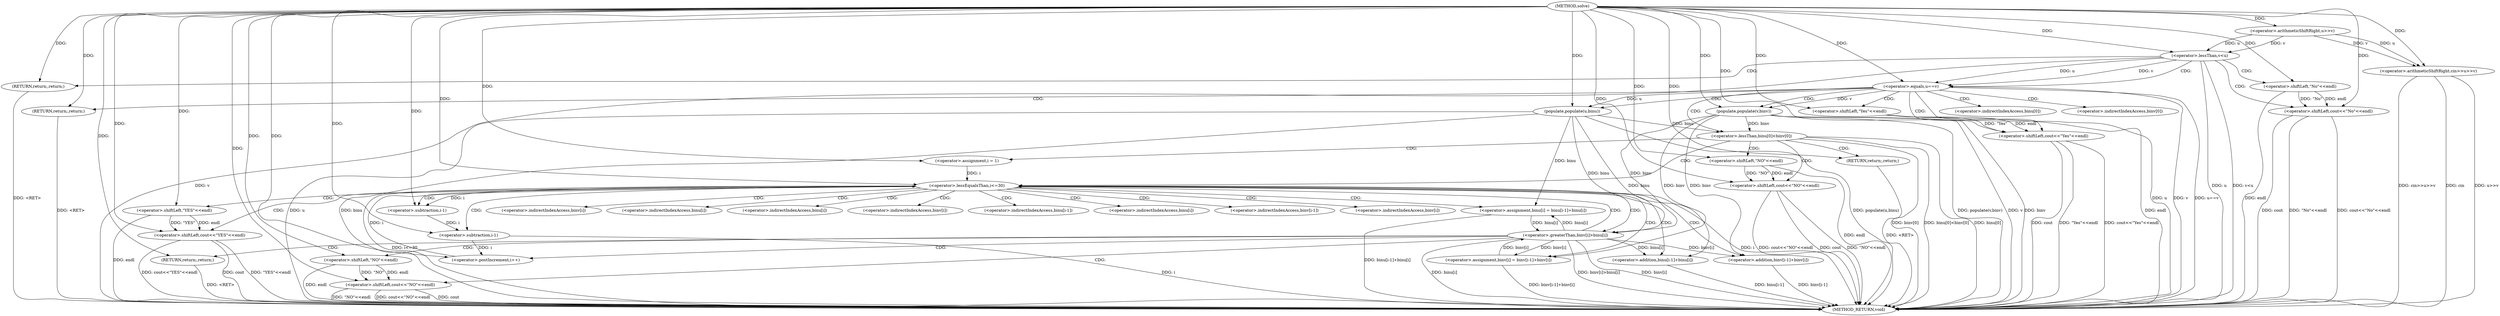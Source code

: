 digraph "solve" {  
"1000244" [label = "(METHOD,solve)" ]
"1000355" [label = "(METHOD_RETURN,void)" ]
"1000248" [label = "(<operator>.arithmeticShiftRight,cin>>u>>v)" ]
"1000277" [label = "(populate,populate(u,binu))" ]
"1000280" [label = "(populate,populate(v,binv))" ]
"1000350" [label = "(<operator>.shiftLeft,cout<<\"YES\"<<endl)" ]
"1000254" [label = "(<operator>.lessThan,v<u)" ]
"1000265" [label = "(<operator>.equals,u==v)" ]
"1000284" [label = "(<operator>.lessThan,binu[0]<binv[0])" ]
"1000300" [label = "(<operator>.assignment,i = 1)" ]
"1000303" [label = "(<operator>.lessEqualsThan,i<=30)" ]
"1000306" [label = "(<operator>.postIncrement,i++)" ]
"1000250" [label = "(<operator>.arithmeticShiftRight,u>>v)" ]
"1000258" [label = "(<operator>.shiftLeft,cout<<\"No\"<<endl)" ]
"1000263" [label = "(RETURN,return;,return;)" ]
"1000269" [label = "(<operator>.shiftLeft,cout<<\"Yes\"<<endl)" ]
"1000274" [label = "(RETURN,return;,return;)" ]
"1000292" [label = "(<operator>.shiftLeft,cout<<\"NO\"<<endl)" ]
"1000297" [label = "(RETURN,return;,return;)" ]
"1000309" [label = "(<operator>.assignment,binu[i] = binu[i-1]+binu[i])" ]
"1000322" [label = "(<operator>.assignment,binv[i] = binv[i-1]+binv[i])" ]
"1000352" [label = "(<operator>.shiftLeft,\"YES\"<<endl)" ]
"1000336" [label = "(<operator>.greaterThan,binv[i]>binu[i])" ]
"1000260" [label = "(<operator>.shiftLeft,\"No\"<<endl)" ]
"1000271" [label = "(<operator>.shiftLeft,\"Yes\"<<endl)" ]
"1000294" [label = "(<operator>.shiftLeft,\"NO\"<<endl)" ]
"1000313" [label = "(<operator>.addition,binu[i-1]+binu[i])" ]
"1000326" [label = "(<operator>.addition,binv[i-1]+binv[i])" ]
"1000344" [label = "(<operator>.shiftLeft,cout<<\"NO\"<<endl)" ]
"1000349" [label = "(RETURN,return;,return;)" ]
"1000316" [label = "(<operator>.subtraction,i-1)" ]
"1000329" [label = "(<operator>.subtraction,i-1)" ]
"1000346" [label = "(<operator>.shiftLeft,\"NO\"<<endl)" ]
"1000285" [label = "(<operator>.indirectIndexAccess,binu[0])" ]
"1000288" [label = "(<operator>.indirectIndexAccess,binv[0])" ]
"1000310" [label = "(<operator>.indirectIndexAccess,binu[i])" ]
"1000323" [label = "(<operator>.indirectIndexAccess,binv[i])" ]
"1000314" [label = "(<operator>.indirectIndexAccess,binu[i-1])" ]
"1000319" [label = "(<operator>.indirectIndexAccess,binu[i])" ]
"1000327" [label = "(<operator>.indirectIndexAccess,binv[i-1])" ]
"1000332" [label = "(<operator>.indirectIndexAccess,binv[i])" ]
"1000337" [label = "(<operator>.indirectIndexAccess,binv[i])" ]
"1000340" [label = "(<operator>.indirectIndexAccess,binu[i])" ]
  "1000263" -> "1000355"  [ label = "DDG: <RET>"] 
  "1000349" -> "1000355"  [ label = "DDG: <RET>"] 
  "1000297" -> "1000355"  [ label = "DDG: <RET>"] 
  "1000248" -> "1000355"  [ label = "DDG: u>>v"] 
  "1000248" -> "1000355"  [ label = "DDG: cin>>u>>v"] 
  "1000254" -> "1000355"  [ label = "DDG: v"] 
  "1000254" -> "1000355"  [ label = "DDG: u"] 
  "1000254" -> "1000355"  [ label = "DDG: v<u"] 
  "1000265" -> "1000355"  [ label = "DDG: u"] 
  "1000265" -> "1000355"  [ label = "DDG: v"] 
  "1000265" -> "1000355"  [ label = "DDG: u==v"] 
  "1000277" -> "1000355"  [ label = "DDG: u"] 
  "1000277" -> "1000355"  [ label = "DDG: binu"] 
  "1000277" -> "1000355"  [ label = "DDG: populate(u,binu)"] 
  "1000280" -> "1000355"  [ label = "DDG: v"] 
  "1000280" -> "1000355"  [ label = "DDG: binv"] 
  "1000280" -> "1000355"  [ label = "DDG: populate(v,binv)"] 
  "1000284" -> "1000355"  [ label = "DDG: binu[0]"] 
  "1000284" -> "1000355"  [ label = "DDG: binv[0]"] 
  "1000284" -> "1000355"  [ label = "DDG: binu[0]<binv[0]"] 
  "1000303" -> "1000355"  [ label = "DDG: i"] 
  "1000303" -> "1000355"  [ label = "DDG: i<=30"] 
  "1000350" -> "1000355"  [ label = "DDG: cout"] 
  "1000352" -> "1000355"  [ label = "DDG: endl"] 
  "1000350" -> "1000355"  [ label = "DDG: \"YES\"<<endl"] 
  "1000350" -> "1000355"  [ label = "DDG: cout<<\"YES\"<<endl"] 
  "1000313" -> "1000355"  [ label = "DDG: binu[i-1]"] 
  "1000309" -> "1000355"  [ label = "DDG: binu[i-1]+binu[i]"] 
  "1000329" -> "1000355"  [ label = "DDG: i"] 
  "1000326" -> "1000355"  [ label = "DDG: binv[i-1]"] 
  "1000322" -> "1000355"  [ label = "DDG: binv[i-1]+binv[i]"] 
  "1000336" -> "1000355"  [ label = "DDG: binv[i]"] 
  "1000336" -> "1000355"  [ label = "DDG: binu[i]"] 
  "1000336" -> "1000355"  [ label = "DDG: binv[i]>binu[i]"] 
  "1000344" -> "1000355"  [ label = "DDG: cout"] 
  "1000346" -> "1000355"  [ label = "DDG: endl"] 
  "1000344" -> "1000355"  [ label = "DDG: \"NO\"<<endl"] 
  "1000344" -> "1000355"  [ label = "DDG: cout<<\"NO\"<<endl"] 
  "1000292" -> "1000355"  [ label = "DDG: cout"] 
  "1000294" -> "1000355"  [ label = "DDG: endl"] 
  "1000292" -> "1000355"  [ label = "DDG: \"NO\"<<endl"] 
  "1000292" -> "1000355"  [ label = "DDG: cout<<\"NO\"<<endl"] 
  "1000269" -> "1000355"  [ label = "DDG: cout"] 
  "1000271" -> "1000355"  [ label = "DDG: endl"] 
  "1000269" -> "1000355"  [ label = "DDG: \"Yes\"<<endl"] 
  "1000269" -> "1000355"  [ label = "DDG: cout<<\"Yes\"<<endl"] 
  "1000258" -> "1000355"  [ label = "DDG: cout"] 
  "1000260" -> "1000355"  [ label = "DDG: endl"] 
  "1000258" -> "1000355"  [ label = "DDG: \"No\"<<endl"] 
  "1000258" -> "1000355"  [ label = "DDG: cout<<\"No\"<<endl"] 
  "1000274" -> "1000355"  [ label = "DDG: <RET>"] 
  "1000248" -> "1000355"  [ label = "DDG: cin"] 
  "1000244" -> "1000248"  [ label = "DDG: "] 
  "1000250" -> "1000248"  [ label = "DDG: v"] 
  "1000250" -> "1000248"  [ label = "DDG: u"] 
  "1000265" -> "1000277"  [ label = "DDG: u"] 
  "1000244" -> "1000277"  [ label = "DDG: "] 
  "1000265" -> "1000280"  [ label = "DDG: v"] 
  "1000244" -> "1000280"  [ label = "DDG: "] 
  "1000244" -> "1000300"  [ label = "DDG: "] 
  "1000244" -> "1000350"  [ label = "DDG: "] 
  "1000352" -> "1000350"  [ label = "DDG: endl"] 
  "1000352" -> "1000350"  [ label = "DDG: \"YES\""] 
  "1000244" -> "1000250"  [ label = "DDG: "] 
  "1000250" -> "1000254"  [ label = "DDG: v"] 
  "1000244" -> "1000254"  [ label = "DDG: "] 
  "1000250" -> "1000254"  [ label = "DDG: u"] 
  "1000244" -> "1000263"  [ label = "DDG: "] 
  "1000254" -> "1000265"  [ label = "DDG: u"] 
  "1000244" -> "1000265"  [ label = "DDG: "] 
  "1000254" -> "1000265"  [ label = "DDG: v"] 
  "1000244" -> "1000274"  [ label = "DDG: "] 
  "1000277" -> "1000284"  [ label = "DDG: binu"] 
  "1000280" -> "1000284"  [ label = "DDG: binv"] 
  "1000244" -> "1000297"  [ label = "DDG: "] 
  "1000300" -> "1000303"  [ label = "DDG: i"] 
  "1000306" -> "1000303"  [ label = "DDG: i"] 
  "1000244" -> "1000303"  [ label = "DDG: "] 
  "1000329" -> "1000306"  [ label = "DDG: i"] 
  "1000244" -> "1000306"  [ label = "DDG: "] 
  "1000277" -> "1000309"  [ label = "DDG: binu"] 
  "1000336" -> "1000309"  [ label = "DDG: binu[i]"] 
  "1000280" -> "1000322"  [ label = "DDG: binv"] 
  "1000336" -> "1000322"  [ label = "DDG: binv[i]"] 
  "1000244" -> "1000352"  [ label = "DDG: "] 
  "1000244" -> "1000258"  [ label = "DDG: "] 
  "1000260" -> "1000258"  [ label = "DDG: \"No\""] 
  "1000260" -> "1000258"  [ label = "DDG: endl"] 
  "1000244" -> "1000269"  [ label = "DDG: "] 
  "1000271" -> "1000269"  [ label = "DDG: endl"] 
  "1000271" -> "1000269"  [ label = "DDG: \"Yes\""] 
  "1000244" -> "1000292"  [ label = "DDG: "] 
  "1000294" -> "1000292"  [ label = "DDG: \"NO\""] 
  "1000294" -> "1000292"  [ label = "DDG: endl"] 
  "1000244" -> "1000260"  [ label = "DDG: "] 
  "1000244" -> "1000271"  [ label = "DDG: "] 
  "1000244" -> "1000294"  [ label = "DDG: "] 
  "1000277" -> "1000313"  [ label = "DDG: binu"] 
  "1000336" -> "1000313"  [ label = "DDG: binu[i]"] 
  "1000280" -> "1000326"  [ label = "DDG: binv"] 
  "1000336" -> "1000326"  [ label = "DDG: binv[i]"] 
  "1000280" -> "1000336"  [ label = "DDG: binv"] 
  "1000322" -> "1000336"  [ label = "DDG: binv[i]"] 
  "1000277" -> "1000336"  [ label = "DDG: binu"] 
  "1000309" -> "1000336"  [ label = "DDG: binu[i]"] 
  "1000244" -> "1000349"  [ label = "DDG: "] 
  "1000244" -> "1000344"  [ label = "DDG: "] 
  "1000346" -> "1000344"  [ label = "DDG: \"NO\""] 
  "1000346" -> "1000344"  [ label = "DDG: endl"] 
  "1000303" -> "1000316"  [ label = "DDG: i"] 
  "1000244" -> "1000316"  [ label = "DDG: "] 
  "1000316" -> "1000329"  [ label = "DDG: i"] 
  "1000244" -> "1000329"  [ label = "DDG: "] 
  "1000244" -> "1000346"  [ label = "DDG: "] 
  "1000254" -> "1000258"  [ label = "CDG: "] 
  "1000254" -> "1000265"  [ label = "CDG: "] 
  "1000254" -> "1000260"  [ label = "CDG: "] 
  "1000254" -> "1000263"  [ label = "CDG: "] 
  "1000265" -> "1000285"  [ label = "CDG: "] 
  "1000265" -> "1000274"  [ label = "CDG: "] 
  "1000265" -> "1000277"  [ label = "CDG: "] 
  "1000265" -> "1000269"  [ label = "CDG: "] 
  "1000265" -> "1000271"  [ label = "CDG: "] 
  "1000265" -> "1000284"  [ label = "CDG: "] 
  "1000265" -> "1000280"  [ label = "CDG: "] 
  "1000265" -> "1000288"  [ label = "CDG: "] 
  "1000284" -> "1000294"  [ label = "CDG: "] 
  "1000284" -> "1000303"  [ label = "CDG: "] 
  "1000284" -> "1000297"  [ label = "CDG: "] 
  "1000284" -> "1000300"  [ label = "CDG: "] 
  "1000284" -> "1000292"  [ label = "CDG: "] 
  "1000303" -> "1000350"  [ label = "CDG: "] 
  "1000303" -> "1000332"  [ label = "CDG: "] 
  "1000303" -> "1000340"  [ label = "CDG: "] 
  "1000303" -> "1000323"  [ label = "CDG: "] 
  "1000303" -> "1000310"  [ label = "CDG: "] 
  "1000303" -> "1000337"  [ label = "CDG: "] 
  "1000303" -> "1000313"  [ label = "CDG: "] 
  "1000303" -> "1000309"  [ label = "CDG: "] 
  "1000303" -> "1000326"  [ label = "CDG: "] 
  "1000303" -> "1000319"  [ label = "CDG: "] 
  "1000303" -> "1000316"  [ label = "CDG: "] 
  "1000303" -> "1000336"  [ label = "CDG: "] 
  "1000303" -> "1000329"  [ label = "CDG: "] 
  "1000303" -> "1000314"  [ label = "CDG: "] 
  "1000303" -> "1000327"  [ label = "CDG: "] 
  "1000303" -> "1000352"  [ label = "CDG: "] 
  "1000303" -> "1000322"  [ label = "CDG: "] 
  "1000336" -> "1000303"  [ label = "CDG: "] 
  "1000336" -> "1000344"  [ label = "CDG: "] 
  "1000336" -> "1000306"  [ label = "CDG: "] 
  "1000336" -> "1000349"  [ label = "CDG: "] 
  "1000336" -> "1000346"  [ label = "CDG: "] 
}
